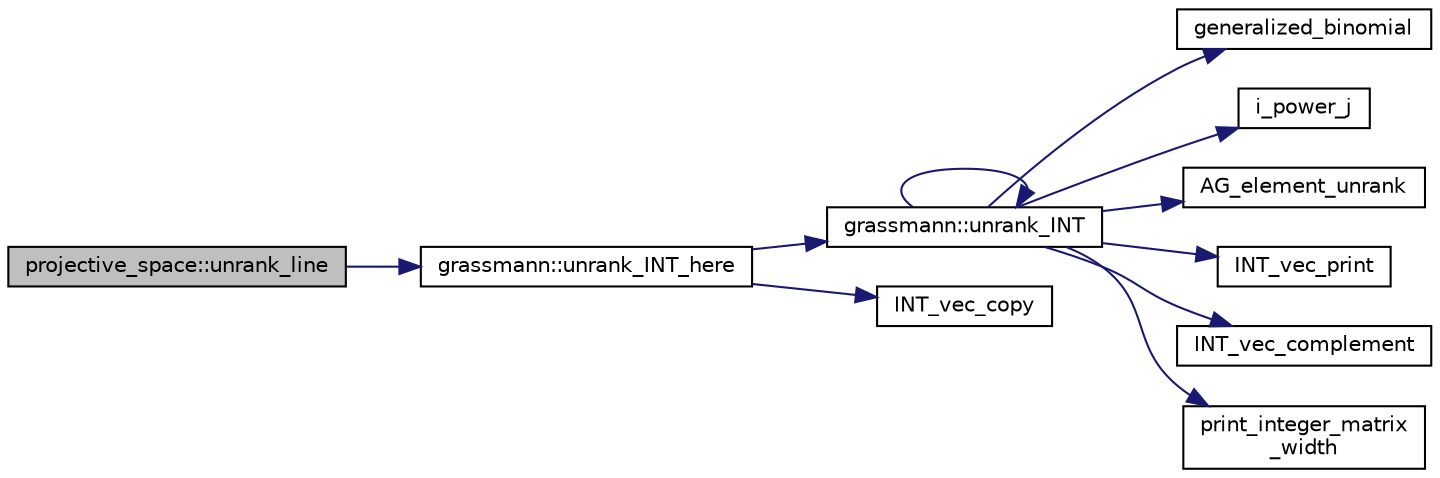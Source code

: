 digraph "projective_space::unrank_line"
{
  edge [fontname="Helvetica",fontsize="10",labelfontname="Helvetica",labelfontsize="10"];
  node [fontname="Helvetica",fontsize="10",shape=record];
  rankdir="LR";
  Node3253 [label="projective_space::unrank_line",height=0.2,width=0.4,color="black", fillcolor="grey75", style="filled", fontcolor="black"];
  Node3253 -> Node3254 [color="midnightblue",fontsize="10",style="solid",fontname="Helvetica"];
  Node3254 [label="grassmann::unrank_INT_here",height=0.2,width=0.4,color="black", fillcolor="white", style="filled",URL="$df/d02/classgrassmann.html#aa51bb30ed0feb7ad87d500b76e0b3cbe"];
  Node3254 -> Node3255 [color="midnightblue",fontsize="10",style="solid",fontname="Helvetica"];
  Node3255 [label="grassmann::unrank_INT",height=0.2,width=0.4,color="black", fillcolor="white", style="filled",URL="$df/d02/classgrassmann.html#a32079405b95a6da2ba1420567d762d64"];
  Node3255 -> Node3256 [color="midnightblue",fontsize="10",style="solid",fontname="Helvetica"];
  Node3256 [label="generalized_binomial",height=0.2,width=0.4,color="black", fillcolor="white", style="filled",URL="$d2/d7c/combinatorics_8_c.html#a24762dc22e45175d18ec1ec1d2556ae8"];
  Node3255 -> Node3257 [color="midnightblue",fontsize="10",style="solid",fontname="Helvetica"];
  Node3257 [label="i_power_j",height=0.2,width=0.4,color="black", fillcolor="white", style="filled",URL="$de/dc5/algebra__and__number__theory_8h.html#a39b321523e8957d701618bb5cac542b5"];
  Node3255 -> Node3258 [color="midnightblue",fontsize="10",style="solid",fontname="Helvetica"];
  Node3258 [label="AG_element_unrank",height=0.2,width=0.4,color="black", fillcolor="white", style="filled",URL="$d4/d67/geometry_8h.html#a4a33b86c87b2879b97cfa1327abe2885"];
  Node3255 -> Node3259 [color="midnightblue",fontsize="10",style="solid",fontname="Helvetica"];
  Node3259 [label="INT_vec_print",height=0.2,width=0.4,color="black", fillcolor="white", style="filled",URL="$df/dbf/sajeeb_8_c.html#a79a5901af0b47dd0d694109543c027fe"];
  Node3255 -> Node3255 [color="midnightblue",fontsize="10",style="solid",fontname="Helvetica"];
  Node3255 -> Node3260 [color="midnightblue",fontsize="10",style="solid",fontname="Helvetica"];
  Node3260 [label="INT_vec_complement",height=0.2,width=0.4,color="black", fillcolor="white", style="filled",URL="$d5/db4/io__and__os_8h.html#a2a0a724647575fcd3090c763985eb81a"];
  Node3255 -> Node3261 [color="midnightblue",fontsize="10",style="solid",fontname="Helvetica"];
  Node3261 [label="print_integer_matrix\l_width",height=0.2,width=0.4,color="black", fillcolor="white", style="filled",URL="$d5/db4/io__and__os_8h.html#aa78f3e73fc2179251bd15adbcc31573f"];
  Node3254 -> Node3262 [color="midnightblue",fontsize="10",style="solid",fontname="Helvetica"];
  Node3262 [label="INT_vec_copy",height=0.2,width=0.4,color="black", fillcolor="white", style="filled",URL="$df/dbf/sajeeb_8_c.html#ac2d875e27e009af6ec04d17254d11075"];
}
